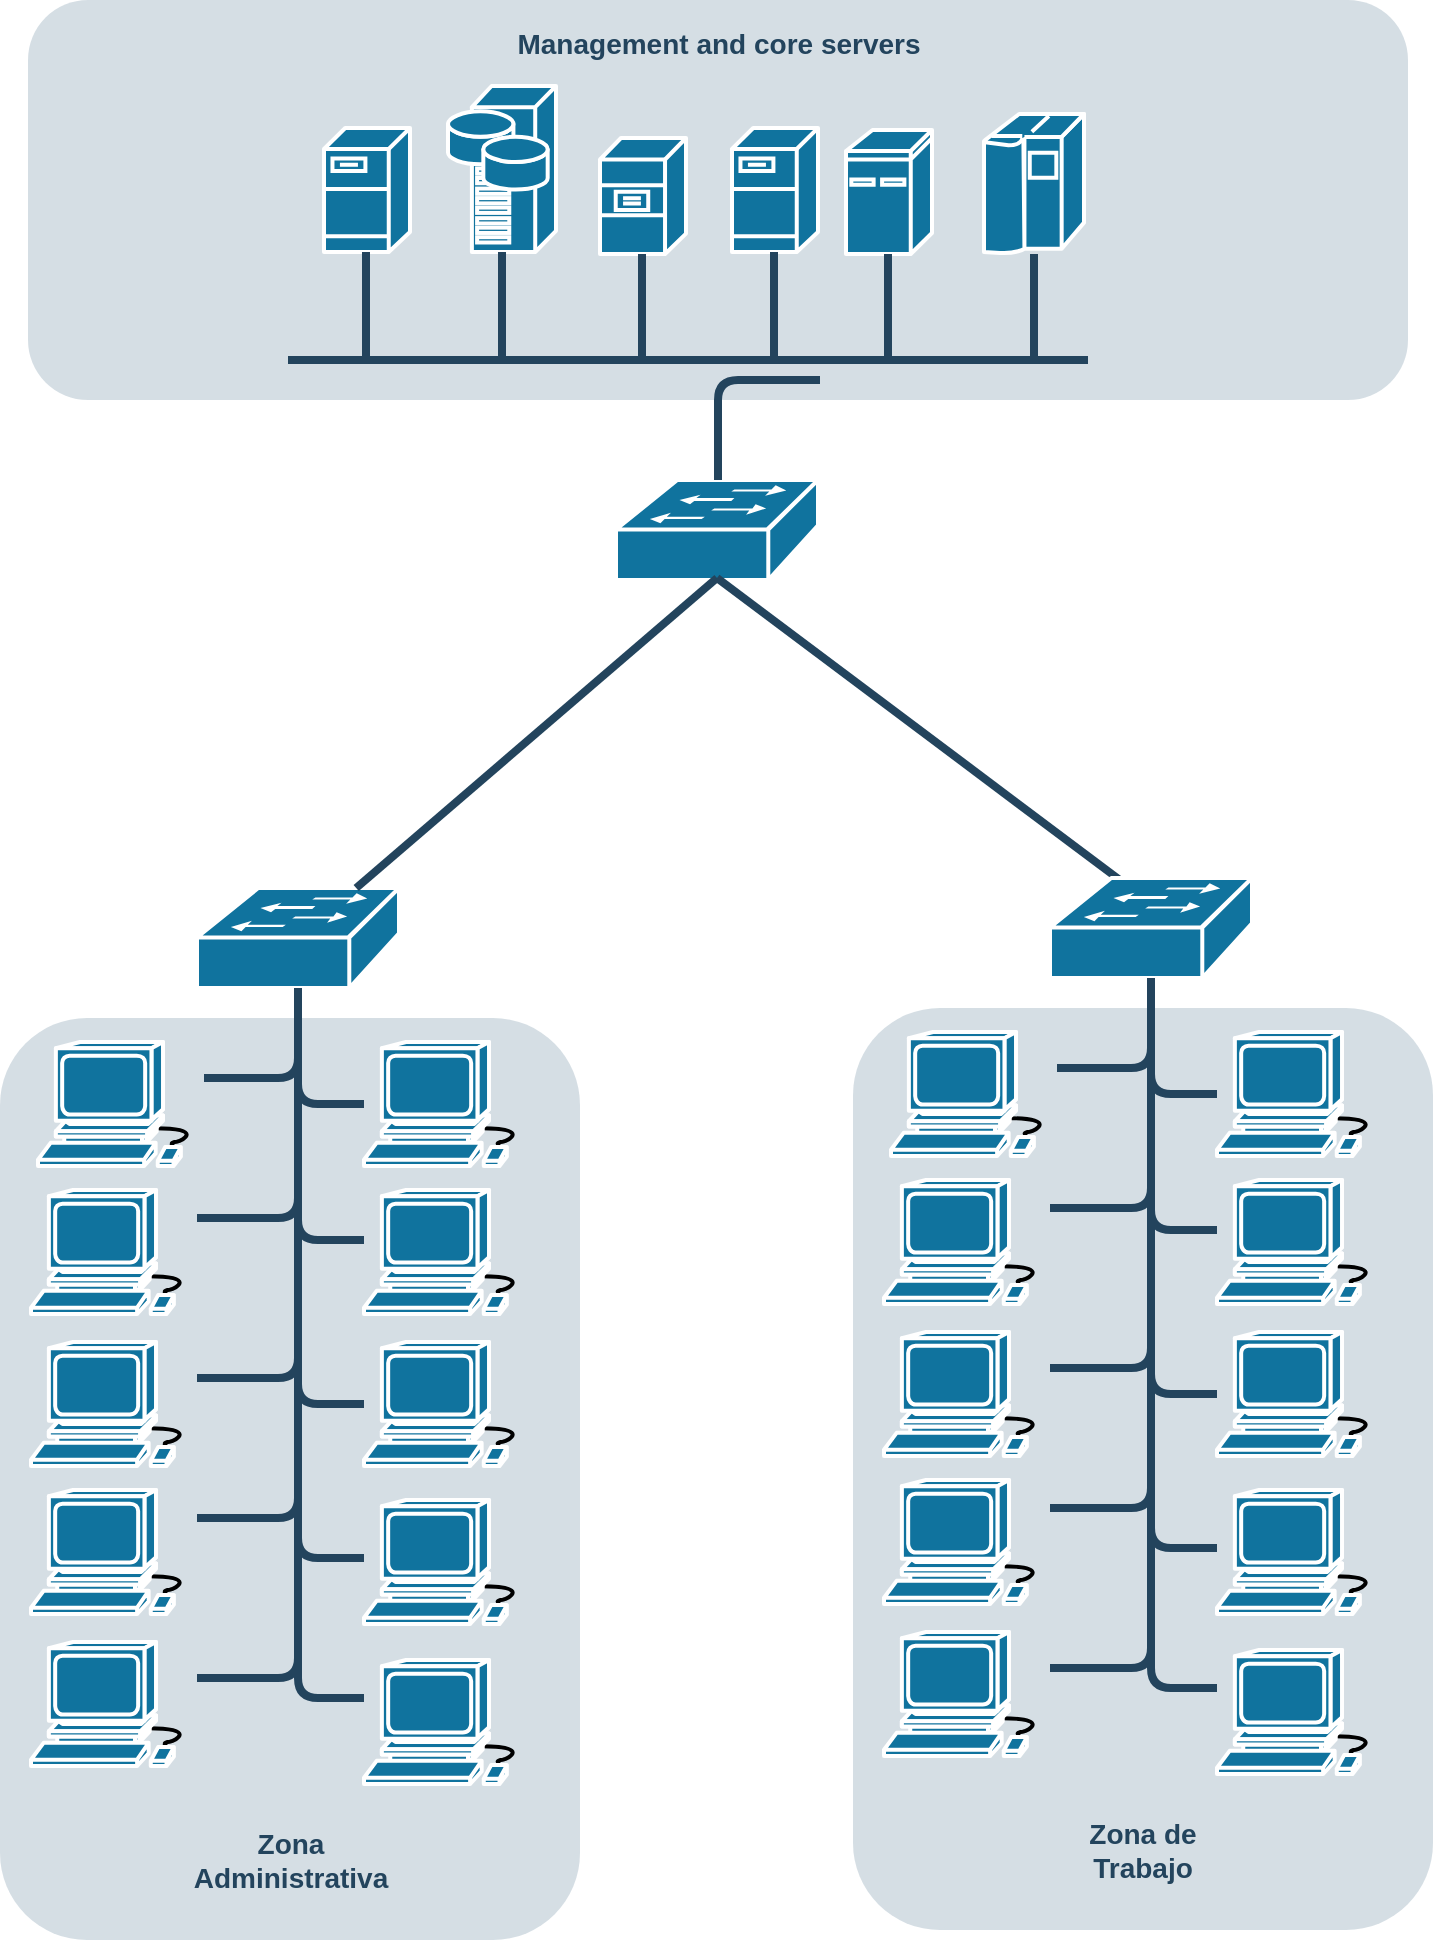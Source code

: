 <mxfile version="14.4.3" type="github">
  <diagram id="6a731a19-8d31-9384-78a2-239565b7b9f0" name="Page-1">
    <mxGraphModel dx="1447" dy="803" grid="1" gridSize="10" guides="1" tooltips="1" connect="1" arrows="1" fold="1" page="1" pageScale="1" pageWidth="827" pageHeight="1169" background="#ffffff" math="0" shadow="0">
      <root>
        <mxCell id="0" />
        <mxCell id="1" parent="0" />
        <mxCell id="2093" value="" style="rounded=1;whiteSpace=wrap;html=1;strokeColor=none;fillColor=#BAC8D3;fontSize=24;fontColor=#23445D;align=center;opacity=60;" parent="1" vertex="1">
          <mxGeometry x="55" y="589" width="290" height="461" as="geometry" />
        </mxCell>
        <mxCell id="2095" value="" style="rounded=1;whiteSpace=wrap;html=1;strokeColor=none;fillColor=#BAC8D3;fontSize=24;fontColor=#23445D;align=center;opacity=60;" parent="1" vertex="1">
          <mxGeometry x="69" y="80" width="690" height="200" as="geometry" />
        </mxCell>
        <mxCell id="2096" value="" style="shape=mxgraph.cisco.computers_and_peripherals.workstation;html=1;dashed=0;fillColor=#10739E;strokeColor=#ffffff;strokeWidth=2;verticalLabelPosition=bottom;verticalAlign=top;fontFamily=Helvetica;fontSize=36;fontColor=#FFB366" parent="1" vertex="1">
          <mxGeometry x="74" y="601" width="83" height="62" as="geometry" />
        </mxCell>
        <mxCell id="2097" value="" style="shape=mxgraph.cisco.servers.fileserver;html=1;dashed=0;fillColor=#10739E;strokeColor=#ffffff;strokeWidth=2;verticalLabelPosition=bottom;verticalAlign=top;fontFamily=Helvetica;fontSize=36;fontColor=#FFB366" parent="1" vertex="1">
          <mxGeometry x="217" y="144" width="43" height="62" as="geometry" />
        </mxCell>
        <mxCell id="2098" value="" style="shape=mxgraph.cisco.servers.fileserver;html=1;dashed=0;fillColor=#10739E;strokeColor=#ffffff;strokeWidth=2;verticalLabelPosition=bottom;verticalAlign=top;fontFamily=Helvetica;fontSize=36;fontColor=#FFB366" parent="1" vertex="1">
          <mxGeometry x="421" y="144" width="43" height="62" as="geometry" />
        </mxCell>
        <mxCell id="2099" value="" style="shape=mxgraph.cisco.servers.file_server;html=1;dashed=0;fillColor=#10739E;strokeColor=#ffffff;strokeWidth=2;verticalLabelPosition=bottom;verticalAlign=top;fontFamily=Helvetica;fontSize=36;fontColor=#FFB366" parent="1" vertex="1">
          <mxGeometry x="355" y="149" width="43" height="58" as="geometry" />
        </mxCell>
        <mxCell id="2100" value="" style="shape=mxgraph.cisco.servers.storage_server;html=1;dashed=0;fillColor=#10739E;strokeColor=#ffffff;strokeWidth=2;verticalLabelPosition=bottom;verticalAlign=top;fontFamily=Helvetica;fontSize=36;fontColor=#FFB366" parent="1" vertex="1">
          <mxGeometry x="279" y="123" width="54" height="83" as="geometry" />
        </mxCell>
        <mxCell id="2101" value="" style="shape=mxgraph.cisco.computers_and_peripherals.ibm_mini_as400;html=1;dashed=0;fillColor=#10739E;strokeColor=#ffffff;strokeWidth=2;verticalLabelPosition=bottom;verticalAlign=top;fontFamily=Helvetica;fontSize=36;fontColor=#FFB366" parent="1" vertex="1">
          <mxGeometry x="478" y="145" width="43" height="62" as="geometry" />
        </mxCell>
        <mxCell id="2102" value="" style="shape=mxgraph.cisco.computers_and_peripherals.ibm_mainframe;html=1;dashed=0;fillColor=#10739E;strokeColor=#ffffff;strokeWidth=2;verticalLabelPosition=bottom;verticalAlign=top;fontFamily=Helvetica;fontSize=36;fontColor=#FFB366" parent="1" vertex="1">
          <mxGeometry x="547" y="137" width="50" height="70" as="geometry" />
        </mxCell>
        <mxCell id="2107" value="" style="shape=mxgraph.cisco.switches.workgroup_switch;html=1;dashed=0;fillColor=#10739E;strokeColor=#ffffff;strokeWidth=2;verticalLabelPosition=bottom;verticalAlign=top;fontFamily=Helvetica;fontSize=36;fontColor=#FFB366" parent="1" vertex="1">
          <mxGeometry x="363" y="320" width="101" height="50" as="geometry" />
        </mxCell>
        <mxCell id="2114" value="" style="shape=mxgraph.cisco.switches.workgroup_switch;html=1;dashed=0;fillColor=#10739E;strokeColor=#ffffff;strokeWidth=2;verticalLabelPosition=bottom;verticalAlign=top;fontFamily=Helvetica;fontSize=36;fontColor=#FFB366" parent="1" vertex="1">
          <mxGeometry x="153.5" y="524" width="101" height="50" as="geometry" />
        </mxCell>
        <mxCell id="2152" value="" style="line;html=1;strokeColor=#23445D;" parent="1" vertex="1">
          <mxGeometry x="199" y="255" width="400" height="10" as="geometry" />
        </mxCell>
        <mxCell id="2155" value="" style="edgeStyle=elbowEdgeStyle;elbow=horizontal;endArrow=none;html=1;strokeColor=#23445D;endFill=0;strokeWidth=4;rounded=1" parent="1" target="2102" edge="1">
          <mxGeometry width="100" height="100" relative="1" as="geometry">
            <mxPoint x="572" y="260" as="sourcePoint" />
            <mxPoint x="572" y="220" as="targetPoint" />
          </mxGeometry>
        </mxCell>
        <mxCell id="2156" value="" style="edgeStyle=elbowEdgeStyle;elbow=horizontal;endArrow=none;html=1;strokeColor=#23445D;endFill=0;strokeWidth=4;rounded=1" parent="1" target="2101" edge="1">
          <mxGeometry width="100" height="100" relative="1" as="geometry">
            <mxPoint x="499" y="260" as="sourcePoint" />
            <mxPoint x="499.333" y="206.944" as="targetPoint" />
          </mxGeometry>
        </mxCell>
        <mxCell id="2157" value="" style="edgeStyle=elbowEdgeStyle;elbow=horizontal;endArrow=none;html=1;strokeColor=#23445D;endFill=0;strokeWidth=4;rounded=1" parent="1" target="2098" edge="1">
          <mxGeometry width="100" height="100" relative="1" as="geometry">
            <mxPoint x="442" y="259" as="sourcePoint" />
            <mxPoint x="442.333" y="205.944" as="targetPoint" />
          </mxGeometry>
        </mxCell>
        <mxCell id="2158" value="" style="edgeStyle=elbowEdgeStyle;elbow=horizontal;endArrow=none;html=1;strokeColor=#23445D;endFill=0;strokeWidth=4;rounded=1" parent="1" target="2099" edge="1">
          <mxGeometry width="100" height="100" relative="1" as="geometry">
            <mxPoint x="376" y="260" as="sourcePoint" />
            <mxPoint x="376.333" y="206.944" as="targetPoint" />
          </mxGeometry>
        </mxCell>
        <mxCell id="2159" value="" style="edgeStyle=elbowEdgeStyle;elbow=horizontal;endArrow=none;html=1;strokeColor=#23445D;endFill=0;strokeWidth=4;rounded=1" parent="1" target="2100" edge="1">
          <mxGeometry width="100" height="100" relative="1" as="geometry">
            <mxPoint x="306" y="260" as="sourcePoint" />
            <mxPoint x="305.806" y="206.944" as="targetPoint" />
          </mxGeometry>
        </mxCell>
        <mxCell id="2160" value="" style="edgeStyle=elbowEdgeStyle;elbow=horizontal;endArrow=none;html=1;strokeColor=#23445D;endFill=0;strokeWidth=4;rounded=1" parent="1" target="2097" edge="1">
          <mxGeometry width="100" height="100" relative="1" as="geometry">
            <mxPoint x="238" y="260" as="sourcePoint" />
            <mxPoint x="237.806" y="206.944" as="targetPoint" />
          </mxGeometry>
        </mxCell>
        <mxCell id="2162" value="" style="edgeStyle=elbowEdgeStyle;elbow=horizontal;endArrow=none;html=1;strokeColor=#23445D;endFill=0;strokeWidth=4;rounded=1" parent="1" target="2107" edge="1">
          <mxGeometry width="100" height="100" relative="1" as="geometry">
            <mxPoint x="465" y="270" as="sourcePoint" />
            <mxPoint x="465" y="300" as="targetPoint" />
            <Array as="points">
              <mxPoint x="414" y="330" />
            </Array>
          </mxGeometry>
        </mxCell>
        <mxCell id="2172" style="edgeStyle=none;rounded=1;html=1;strokeColor=#23445D;endArrow=none;endFill=0;strokeWidth=4;exitX=0.5;exitY=0.98;exitDx=0;exitDy=0;exitPerimeter=0;" parent="1" source="2107" target="2114" edge="1">
          <mxGeometry relative="1" as="geometry" />
        </mxCell>
        <mxCell id="2180" style="edgeStyle=orthogonalEdgeStyle;rounded=1;html=1;strokeColor=#23445D;endArrow=none;endFill=0;strokeWidth=4" parent="1" source="2114" target="2096" edge="1">
          <mxGeometry relative="1" as="geometry">
            <Array as="points">
              <mxPoint x="204.5" y="619" />
            </Array>
            <mxPoint x="160.5" y="619.0" as="targetPoint" />
          </mxGeometry>
        </mxCell>
        <mxCell id="2181" style="edgeStyle=orthogonalEdgeStyle;rounded=1;html=1;strokeColor=#23445D;endArrow=none;endFill=0;strokeWidth=4" parent="1" source="2114" target="wRvLdq6J9FVIzBMBdL8p-2282" edge="1">
          <mxGeometry relative="1" as="geometry">
            <Array as="points">
              <mxPoint x="204.5" y="689" />
            </Array>
            <mxPoint x="160.5" y="689.0" as="targetPoint" />
          </mxGeometry>
        </mxCell>
        <mxCell id="2182" style="edgeStyle=orthogonalEdgeStyle;rounded=1;html=1;strokeColor=#23445D;endArrow=none;endFill=0;strokeWidth=4" parent="1" source="2114" target="wRvLdq6J9FVIzBMBdL8p-2284" edge="1">
          <mxGeometry relative="1" as="geometry">
            <Array as="points">
              <mxPoint x="204.5" y="769" />
            </Array>
            <mxPoint x="160.5" y="769.0" as="targetPoint" />
          </mxGeometry>
        </mxCell>
        <mxCell id="2183" style="edgeStyle=orthogonalEdgeStyle;rounded=1;html=1;strokeColor=#23445D;endArrow=none;endFill=0;strokeWidth=4" parent="1" source="2114" target="wRvLdq6J9FVIzBMBdL8p-2285" edge="1">
          <mxGeometry relative="1" as="geometry">
            <Array as="points">
              <mxPoint x="204.5" y="839" />
            </Array>
            <mxPoint x="160.5" y="839.034" as="targetPoint" />
          </mxGeometry>
        </mxCell>
        <mxCell id="2184" style="edgeStyle=orthogonalEdgeStyle;rounded=1;html=1;strokeColor=#23445D;endArrow=none;endFill=0;strokeWidth=4" parent="1" source="2114" target="wRvLdq6J9FVIzBMBdL8p-2289" edge="1">
          <mxGeometry relative="1" as="geometry">
            <Array as="points">
              <mxPoint x="204.5" y="632" />
            </Array>
            <mxPoint x="234.5" y="632" as="targetPoint" />
          </mxGeometry>
        </mxCell>
        <mxCell id="2185" style="edgeStyle=orthogonalEdgeStyle;rounded=1;html=1;strokeColor=#23445D;endArrow=none;endFill=0;strokeWidth=4" parent="1" source="2114" target="wRvLdq6J9FVIzBMBdL8p-2290" edge="1">
          <mxGeometry relative="1" as="geometry">
            <Array as="points">
              <mxPoint x="204.5" y="700" />
            </Array>
            <mxPoint x="234.5" y="700.0" as="targetPoint" />
          </mxGeometry>
        </mxCell>
        <mxCell id="2186" style="edgeStyle=orthogonalEdgeStyle;rounded=1;html=1;strokeColor=#23445D;endArrow=none;endFill=0;strokeWidth=4" parent="1" source="2114" target="wRvLdq6J9FVIzBMBdL8p-2292" edge="1">
          <mxGeometry relative="1" as="geometry">
            <Array as="points">
              <mxPoint x="204.5" y="782" />
            </Array>
            <mxPoint x="234.5" y="782" as="targetPoint" />
          </mxGeometry>
        </mxCell>
        <mxCell id="2187" style="edgeStyle=orthogonalEdgeStyle;rounded=1;html=1;strokeColor=#23445D;endArrow=none;endFill=0;strokeWidth=4" parent="1" source="2114" target="wRvLdq6J9FVIzBMBdL8p-2293" edge="1">
          <mxGeometry relative="1" as="geometry">
            <Array as="points">
              <mxPoint x="204.5" y="859" />
            </Array>
            <mxPoint x="234.5" y="859.034" as="targetPoint" />
          </mxGeometry>
        </mxCell>
        <mxCell id="2209" style="edgeStyle=orthogonalEdgeStyle;rounded=1;html=1;strokeColor=#23445D;endArrow=none;endFill=0;strokeWidth=4" parent="1" source="2114" target="wRvLdq6J9FVIzBMBdL8p-2287" edge="1">
          <mxGeometry relative="1" as="geometry">
            <Array as="points">
              <mxPoint x="204.5" y="919" />
            </Array>
            <mxPoint x="160.5" y="919.034" as="targetPoint" />
          </mxGeometry>
        </mxCell>
        <mxCell id="2211" style="edgeStyle=orthogonalEdgeStyle;rounded=1;html=1;strokeColor=#23445D;endArrow=none;endFill=0;strokeWidth=4" parent="1" source="2114" target="wRvLdq6J9FVIzBMBdL8p-2294" edge="1">
          <mxGeometry relative="1" as="geometry">
            <Array as="points">
              <mxPoint x="204.5" y="929" />
            </Array>
            <mxPoint x="234.5" y="929.034" as="targetPoint" />
          </mxGeometry>
        </mxCell>
        <mxCell id="2226" value="&lt;font color=&quot;#23445d&quot;&gt;Management and core servers&lt;/font&gt;" style="rounded=1;whiteSpace=wrap;html=1;strokeColor=none;fillColor=none;fontSize=14;fontColor=#742B21;align=center;fontStyle=1" parent="1" vertex="1">
          <mxGeometry x="302" y="92" width="225" height="19" as="geometry" />
        </mxCell>
        <mxCell id="2233" value="Zona Administrativa" style="rounded=1;whiteSpace=wrap;html=1;strokeColor=none;fillColor=none;fontSize=14;fontColor=#23445D;align=center;fontStyle=1" parent="1" vertex="1">
          <mxGeometry x="153.5" y="1000" width="93" height="19" as="geometry" />
        </mxCell>
        <mxCell id="wRvLdq6J9FVIzBMBdL8p-2282" value="" style="shape=mxgraph.cisco.computers_and_peripherals.workstation;html=1;dashed=0;fillColor=#10739E;strokeColor=#ffffff;strokeWidth=2;verticalLabelPosition=bottom;verticalAlign=top;fontFamily=Helvetica;fontSize=36;fontColor=#FFB366" vertex="1" parent="1">
          <mxGeometry x="70.5" y="675" width="83" height="62" as="geometry" />
        </mxCell>
        <mxCell id="wRvLdq6J9FVIzBMBdL8p-2284" value="" style="shape=mxgraph.cisco.computers_and_peripherals.workstation;html=1;dashed=0;fillColor=#10739E;strokeColor=#ffffff;strokeWidth=2;verticalLabelPosition=bottom;verticalAlign=top;fontFamily=Helvetica;fontSize=36;fontColor=#FFB366" vertex="1" parent="1">
          <mxGeometry x="70.5" y="751" width="83" height="62" as="geometry" />
        </mxCell>
        <mxCell id="wRvLdq6J9FVIzBMBdL8p-2285" value="" style="shape=mxgraph.cisco.computers_and_peripherals.workstation;html=1;dashed=0;fillColor=#10739E;strokeColor=#ffffff;strokeWidth=2;verticalLabelPosition=bottom;verticalAlign=top;fontFamily=Helvetica;fontSize=36;fontColor=#FFB366" vertex="1" parent="1">
          <mxGeometry x="70.5" y="825" width="83" height="62" as="geometry" />
        </mxCell>
        <mxCell id="wRvLdq6J9FVIzBMBdL8p-2287" value="" style="shape=mxgraph.cisco.computers_and_peripherals.workstation;html=1;dashed=0;fillColor=#10739E;strokeColor=#ffffff;strokeWidth=2;verticalLabelPosition=bottom;verticalAlign=top;fontFamily=Helvetica;fontSize=36;fontColor=#FFB366" vertex="1" parent="1">
          <mxGeometry x="70.5" y="901" width="83" height="62" as="geometry" />
        </mxCell>
        <mxCell id="wRvLdq6J9FVIzBMBdL8p-2288" style="edgeStyle=none;rounded=1;html=1;strokeColor=#23445D;endArrow=none;endFill=0;strokeWidth=4;exitX=0.5;exitY=0.98;exitDx=0;exitDy=0;exitPerimeter=0;entryX=0.34;entryY=0.011;entryDx=0;entryDy=0;entryPerimeter=0;" edge="1" parent="1" source="2107" target="wRvLdq6J9FVIzBMBdL8p-2298">
          <mxGeometry relative="1" as="geometry">
            <mxPoint x="444.189" y="372" as="sourcePoint" />
            <mxPoint x="616.16" y="535.5" as="targetPoint" />
          </mxGeometry>
        </mxCell>
        <mxCell id="wRvLdq6J9FVIzBMBdL8p-2289" value="" style="shape=mxgraph.cisco.computers_and_peripherals.workstation;html=1;dashed=0;fillColor=#10739E;strokeColor=#ffffff;strokeWidth=2;verticalLabelPosition=bottom;verticalAlign=top;fontFamily=Helvetica;fontSize=36;fontColor=#FFB366" vertex="1" parent="1">
          <mxGeometry x="237" y="601" width="83" height="62" as="geometry" />
        </mxCell>
        <mxCell id="wRvLdq6J9FVIzBMBdL8p-2290" value="" style="shape=mxgraph.cisco.computers_and_peripherals.workstation;html=1;dashed=0;fillColor=#10739E;strokeColor=#ffffff;strokeWidth=2;verticalLabelPosition=bottom;verticalAlign=top;fontFamily=Helvetica;fontSize=36;fontColor=#FFB366" vertex="1" parent="1">
          <mxGeometry x="237" y="675" width="83" height="62" as="geometry" />
        </mxCell>
        <mxCell id="wRvLdq6J9FVIzBMBdL8p-2292" value="" style="shape=mxgraph.cisco.computers_and_peripherals.workstation;html=1;dashed=0;fillColor=#10739E;strokeColor=#ffffff;strokeWidth=2;verticalLabelPosition=bottom;verticalAlign=top;fontFamily=Helvetica;fontSize=36;fontColor=#FFB366" vertex="1" parent="1">
          <mxGeometry x="237" y="751" width="83" height="62" as="geometry" />
        </mxCell>
        <mxCell id="wRvLdq6J9FVIzBMBdL8p-2293" value="" style="shape=mxgraph.cisco.computers_and_peripherals.workstation;html=1;dashed=0;fillColor=#10739E;strokeColor=#ffffff;strokeWidth=2;verticalLabelPosition=bottom;verticalAlign=top;fontFamily=Helvetica;fontSize=36;fontColor=#FFB366" vertex="1" parent="1">
          <mxGeometry x="237" y="830" width="83" height="62" as="geometry" />
        </mxCell>
        <mxCell id="wRvLdq6J9FVIzBMBdL8p-2294" value="" style="shape=mxgraph.cisco.computers_and_peripherals.workstation;html=1;dashed=0;fillColor=#10739E;strokeColor=#ffffff;strokeWidth=2;verticalLabelPosition=bottom;verticalAlign=top;fontFamily=Helvetica;fontSize=36;fontColor=#FFB366" vertex="1" parent="1">
          <mxGeometry x="237" y="910" width="83" height="62" as="geometry" />
        </mxCell>
        <mxCell id="wRvLdq6J9FVIzBMBdL8p-2296" value="" style="rounded=1;whiteSpace=wrap;html=1;strokeColor=none;fillColor=#BAC8D3;fontSize=24;fontColor=#23445D;align=center;opacity=60;" vertex="1" parent="1">
          <mxGeometry x="481.5" y="584" width="290" height="461" as="geometry" />
        </mxCell>
        <mxCell id="wRvLdq6J9FVIzBMBdL8p-2297" value="" style="shape=mxgraph.cisco.computers_and_peripherals.workstation;html=1;dashed=0;fillColor=#10739E;strokeColor=#ffffff;strokeWidth=2;verticalLabelPosition=bottom;verticalAlign=top;fontFamily=Helvetica;fontSize=36;fontColor=#FFB366" vertex="1" parent="1">
          <mxGeometry x="500.5" y="596" width="83" height="62" as="geometry" />
        </mxCell>
        <mxCell id="wRvLdq6J9FVIzBMBdL8p-2298" value="" style="shape=mxgraph.cisco.switches.workgroup_switch;html=1;dashed=0;fillColor=#10739E;strokeColor=#ffffff;strokeWidth=2;verticalLabelPosition=bottom;verticalAlign=top;fontFamily=Helvetica;fontSize=36;fontColor=#FFB366" vertex="1" parent="1">
          <mxGeometry x="580" y="519" width="101" height="50" as="geometry" />
        </mxCell>
        <mxCell id="wRvLdq6J9FVIzBMBdL8p-2299" style="edgeStyle=orthogonalEdgeStyle;rounded=1;html=1;strokeColor=#23445D;endArrow=none;endFill=0;strokeWidth=4" edge="1" parent="1" source="wRvLdq6J9FVIzBMBdL8p-2298" target="wRvLdq6J9FVIzBMBdL8p-2297">
          <mxGeometry relative="1" as="geometry">
            <Array as="points">
              <mxPoint x="631" y="614" />
            </Array>
            <mxPoint x="587" y="614.0" as="targetPoint" />
          </mxGeometry>
        </mxCell>
        <mxCell id="wRvLdq6J9FVIzBMBdL8p-2300" style="edgeStyle=orthogonalEdgeStyle;rounded=1;html=1;strokeColor=#23445D;endArrow=none;endFill=0;strokeWidth=4" edge="1" parent="1" source="wRvLdq6J9FVIzBMBdL8p-2298" target="wRvLdq6J9FVIzBMBdL8p-2310">
          <mxGeometry relative="1" as="geometry">
            <Array as="points">
              <mxPoint x="631" y="684" />
            </Array>
            <mxPoint x="587" y="684.0" as="targetPoint" />
          </mxGeometry>
        </mxCell>
        <mxCell id="wRvLdq6J9FVIzBMBdL8p-2301" style="edgeStyle=orthogonalEdgeStyle;rounded=1;html=1;strokeColor=#23445D;endArrow=none;endFill=0;strokeWidth=4" edge="1" parent="1" source="wRvLdq6J9FVIzBMBdL8p-2298" target="wRvLdq6J9FVIzBMBdL8p-2311">
          <mxGeometry relative="1" as="geometry">
            <Array as="points">
              <mxPoint x="631" y="764" />
            </Array>
            <mxPoint x="587" y="764.0" as="targetPoint" />
          </mxGeometry>
        </mxCell>
        <mxCell id="wRvLdq6J9FVIzBMBdL8p-2302" style="edgeStyle=orthogonalEdgeStyle;rounded=1;html=1;strokeColor=#23445D;endArrow=none;endFill=0;strokeWidth=4" edge="1" parent="1" source="wRvLdq6J9FVIzBMBdL8p-2298" target="wRvLdq6J9FVIzBMBdL8p-2312">
          <mxGeometry relative="1" as="geometry">
            <Array as="points">
              <mxPoint x="631" y="834" />
            </Array>
            <mxPoint x="587" y="834.034" as="targetPoint" />
          </mxGeometry>
        </mxCell>
        <mxCell id="wRvLdq6J9FVIzBMBdL8p-2303" style="edgeStyle=orthogonalEdgeStyle;rounded=1;html=1;strokeColor=#23445D;endArrow=none;endFill=0;strokeWidth=4" edge="1" parent="1" source="wRvLdq6J9FVIzBMBdL8p-2298" target="wRvLdq6J9FVIzBMBdL8p-2314">
          <mxGeometry relative="1" as="geometry">
            <Array as="points">
              <mxPoint x="631" y="627" />
            </Array>
            <mxPoint x="661.0" y="627" as="targetPoint" />
          </mxGeometry>
        </mxCell>
        <mxCell id="wRvLdq6J9FVIzBMBdL8p-2304" style="edgeStyle=orthogonalEdgeStyle;rounded=1;html=1;strokeColor=#23445D;endArrow=none;endFill=0;strokeWidth=4" edge="1" parent="1" source="wRvLdq6J9FVIzBMBdL8p-2298" target="wRvLdq6J9FVIzBMBdL8p-2315">
          <mxGeometry relative="1" as="geometry">
            <Array as="points">
              <mxPoint x="631" y="695" />
            </Array>
            <mxPoint x="661.0" y="695.0" as="targetPoint" />
          </mxGeometry>
        </mxCell>
        <mxCell id="wRvLdq6J9FVIzBMBdL8p-2305" style="edgeStyle=orthogonalEdgeStyle;rounded=1;html=1;strokeColor=#23445D;endArrow=none;endFill=0;strokeWidth=4" edge="1" parent="1" source="wRvLdq6J9FVIzBMBdL8p-2298" target="wRvLdq6J9FVIzBMBdL8p-2316">
          <mxGeometry relative="1" as="geometry">
            <Array as="points">
              <mxPoint x="631" y="777" />
            </Array>
            <mxPoint x="661.0" y="777" as="targetPoint" />
          </mxGeometry>
        </mxCell>
        <mxCell id="wRvLdq6J9FVIzBMBdL8p-2306" style="edgeStyle=orthogonalEdgeStyle;rounded=1;html=1;strokeColor=#23445D;endArrow=none;endFill=0;strokeWidth=4" edge="1" parent="1" source="wRvLdq6J9FVIzBMBdL8p-2298" target="wRvLdq6J9FVIzBMBdL8p-2317">
          <mxGeometry relative="1" as="geometry">
            <Array as="points">
              <mxPoint x="631" y="854" />
            </Array>
            <mxPoint x="661.0" y="854.034" as="targetPoint" />
          </mxGeometry>
        </mxCell>
        <mxCell id="wRvLdq6J9FVIzBMBdL8p-2307" style="edgeStyle=orthogonalEdgeStyle;rounded=1;html=1;strokeColor=#23445D;endArrow=none;endFill=0;strokeWidth=4" edge="1" parent="1" source="wRvLdq6J9FVIzBMBdL8p-2298" target="wRvLdq6J9FVIzBMBdL8p-2313">
          <mxGeometry relative="1" as="geometry">
            <Array as="points">
              <mxPoint x="631" y="914" />
            </Array>
            <mxPoint x="587" y="914.034" as="targetPoint" />
          </mxGeometry>
        </mxCell>
        <mxCell id="wRvLdq6J9FVIzBMBdL8p-2308" style="edgeStyle=orthogonalEdgeStyle;rounded=1;html=1;strokeColor=#23445D;endArrow=none;endFill=0;strokeWidth=4" edge="1" parent="1" source="wRvLdq6J9FVIzBMBdL8p-2298" target="wRvLdq6J9FVIzBMBdL8p-2318">
          <mxGeometry relative="1" as="geometry">
            <Array as="points">
              <mxPoint x="631" y="924" />
            </Array>
            <mxPoint x="661.0" y="924.034" as="targetPoint" />
          </mxGeometry>
        </mxCell>
        <mxCell id="wRvLdq6J9FVIzBMBdL8p-2309" value="Zona de Trabajo" style="rounded=1;whiteSpace=wrap;html=1;strokeColor=none;fillColor=none;fontSize=14;fontColor=#23445D;align=center;fontStyle=1" vertex="1" parent="1">
          <mxGeometry x="580" y="995" width="93" height="19" as="geometry" />
        </mxCell>
        <mxCell id="wRvLdq6J9FVIzBMBdL8p-2310" value="" style="shape=mxgraph.cisco.computers_and_peripherals.workstation;html=1;dashed=0;fillColor=#10739E;strokeColor=#ffffff;strokeWidth=2;verticalLabelPosition=bottom;verticalAlign=top;fontFamily=Helvetica;fontSize=36;fontColor=#FFB366" vertex="1" parent="1">
          <mxGeometry x="497" y="670" width="83" height="62" as="geometry" />
        </mxCell>
        <mxCell id="wRvLdq6J9FVIzBMBdL8p-2311" value="" style="shape=mxgraph.cisco.computers_and_peripherals.workstation;html=1;dashed=0;fillColor=#10739E;strokeColor=#ffffff;strokeWidth=2;verticalLabelPosition=bottom;verticalAlign=top;fontFamily=Helvetica;fontSize=36;fontColor=#FFB366" vertex="1" parent="1">
          <mxGeometry x="497" y="746" width="83" height="62" as="geometry" />
        </mxCell>
        <mxCell id="wRvLdq6J9FVIzBMBdL8p-2312" value="" style="shape=mxgraph.cisco.computers_and_peripherals.workstation;html=1;dashed=0;fillColor=#10739E;strokeColor=#ffffff;strokeWidth=2;verticalLabelPosition=bottom;verticalAlign=top;fontFamily=Helvetica;fontSize=36;fontColor=#FFB366" vertex="1" parent="1">
          <mxGeometry x="497" y="820" width="83" height="62" as="geometry" />
        </mxCell>
        <mxCell id="wRvLdq6J9FVIzBMBdL8p-2313" value="" style="shape=mxgraph.cisco.computers_and_peripherals.workstation;html=1;dashed=0;fillColor=#10739E;strokeColor=#ffffff;strokeWidth=2;verticalLabelPosition=bottom;verticalAlign=top;fontFamily=Helvetica;fontSize=36;fontColor=#FFB366" vertex="1" parent="1">
          <mxGeometry x="497" y="896" width="83" height="62" as="geometry" />
        </mxCell>
        <mxCell id="wRvLdq6J9FVIzBMBdL8p-2314" value="" style="shape=mxgraph.cisco.computers_and_peripherals.workstation;html=1;dashed=0;fillColor=#10739E;strokeColor=#ffffff;strokeWidth=2;verticalLabelPosition=bottom;verticalAlign=top;fontFamily=Helvetica;fontSize=36;fontColor=#FFB366" vertex="1" parent="1">
          <mxGeometry x="663.5" y="596" width="83" height="62" as="geometry" />
        </mxCell>
        <mxCell id="wRvLdq6J9FVIzBMBdL8p-2315" value="" style="shape=mxgraph.cisco.computers_and_peripherals.workstation;html=1;dashed=0;fillColor=#10739E;strokeColor=#ffffff;strokeWidth=2;verticalLabelPosition=bottom;verticalAlign=top;fontFamily=Helvetica;fontSize=36;fontColor=#FFB366" vertex="1" parent="1">
          <mxGeometry x="663.5" y="670" width="83" height="62" as="geometry" />
        </mxCell>
        <mxCell id="wRvLdq6J9FVIzBMBdL8p-2316" value="" style="shape=mxgraph.cisco.computers_and_peripherals.workstation;html=1;dashed=0;fillColor=#10739E;strokeColor=#ffffff;strokeWidth=2;verticalLabelPosition=bottom;verticalAlign=top;fontFamily=Helvetica;fontSize=36;fontColor=#FFB366" vertex="1" parent="1">
          <mxGeometry x="663.5" y="746" width="83" height="62" as="geometry" />
        </mxCell>
        <mxCell id="wRvLdq6J9FVIzBMBdL8p-2317" value="" style="shape=mxgraph.cisco.computers_and_peripherals.workstation;html=1;dashed=0;fillColor=#10739E;strokeColor=#ffffff;strokeWidth=2;verticalLabelPosition=bottom;verticalAlign=top;fontFamily=Helvetica;fontSize=36;fontColor=#FFB366" vertex="1" parent="1">
          <mxGeometry x="663.5" y="825" width="83" height="62" as="geometry" />
        </mxCell>
        <mxCell id="wRvLdq6J9FVIzBMBdL8p-2318" value="" style="shape=mxgraph.cisco.computers_and_peripherals.workstation;html=1;dashed=0;fillColor=#10739E;strokeColor=#ffffff;strokeWidth=2;verticalLabelPosition=bottom;verticalAlign=top;fontFamily=Helvetica;fontSize=36;fontColor=#FFB366" vertex="1" parent="1">
          <mxGeometry x="663.5" y="905" width="83" height="62" as="geometry" />
        </mxCell>
      </root>
    </mxGraphModel>
  </diagram>
</mxfile>
